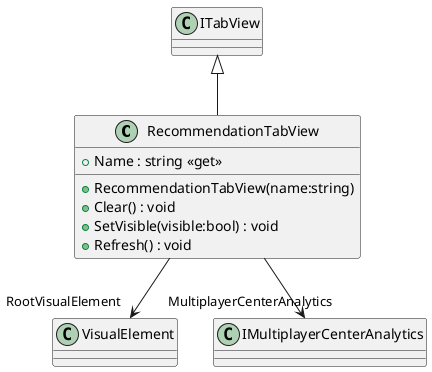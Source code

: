 @startuml
class RecommendationTabView {
    + Name : string <<get>>
    + RecommendationTabView(name:string)
    + Clear() : void
    + SetVisible(visible:bool) : void
    + Refresh() : void
}
ITabView <|-- RecommendationTabView
RecommendationTabView --> "RootVisualElement" VisualElement
RecommendationTabView --> "MultiplayerCenterAnalytics" IMultiplayerCenterAnalytics
@enduml
